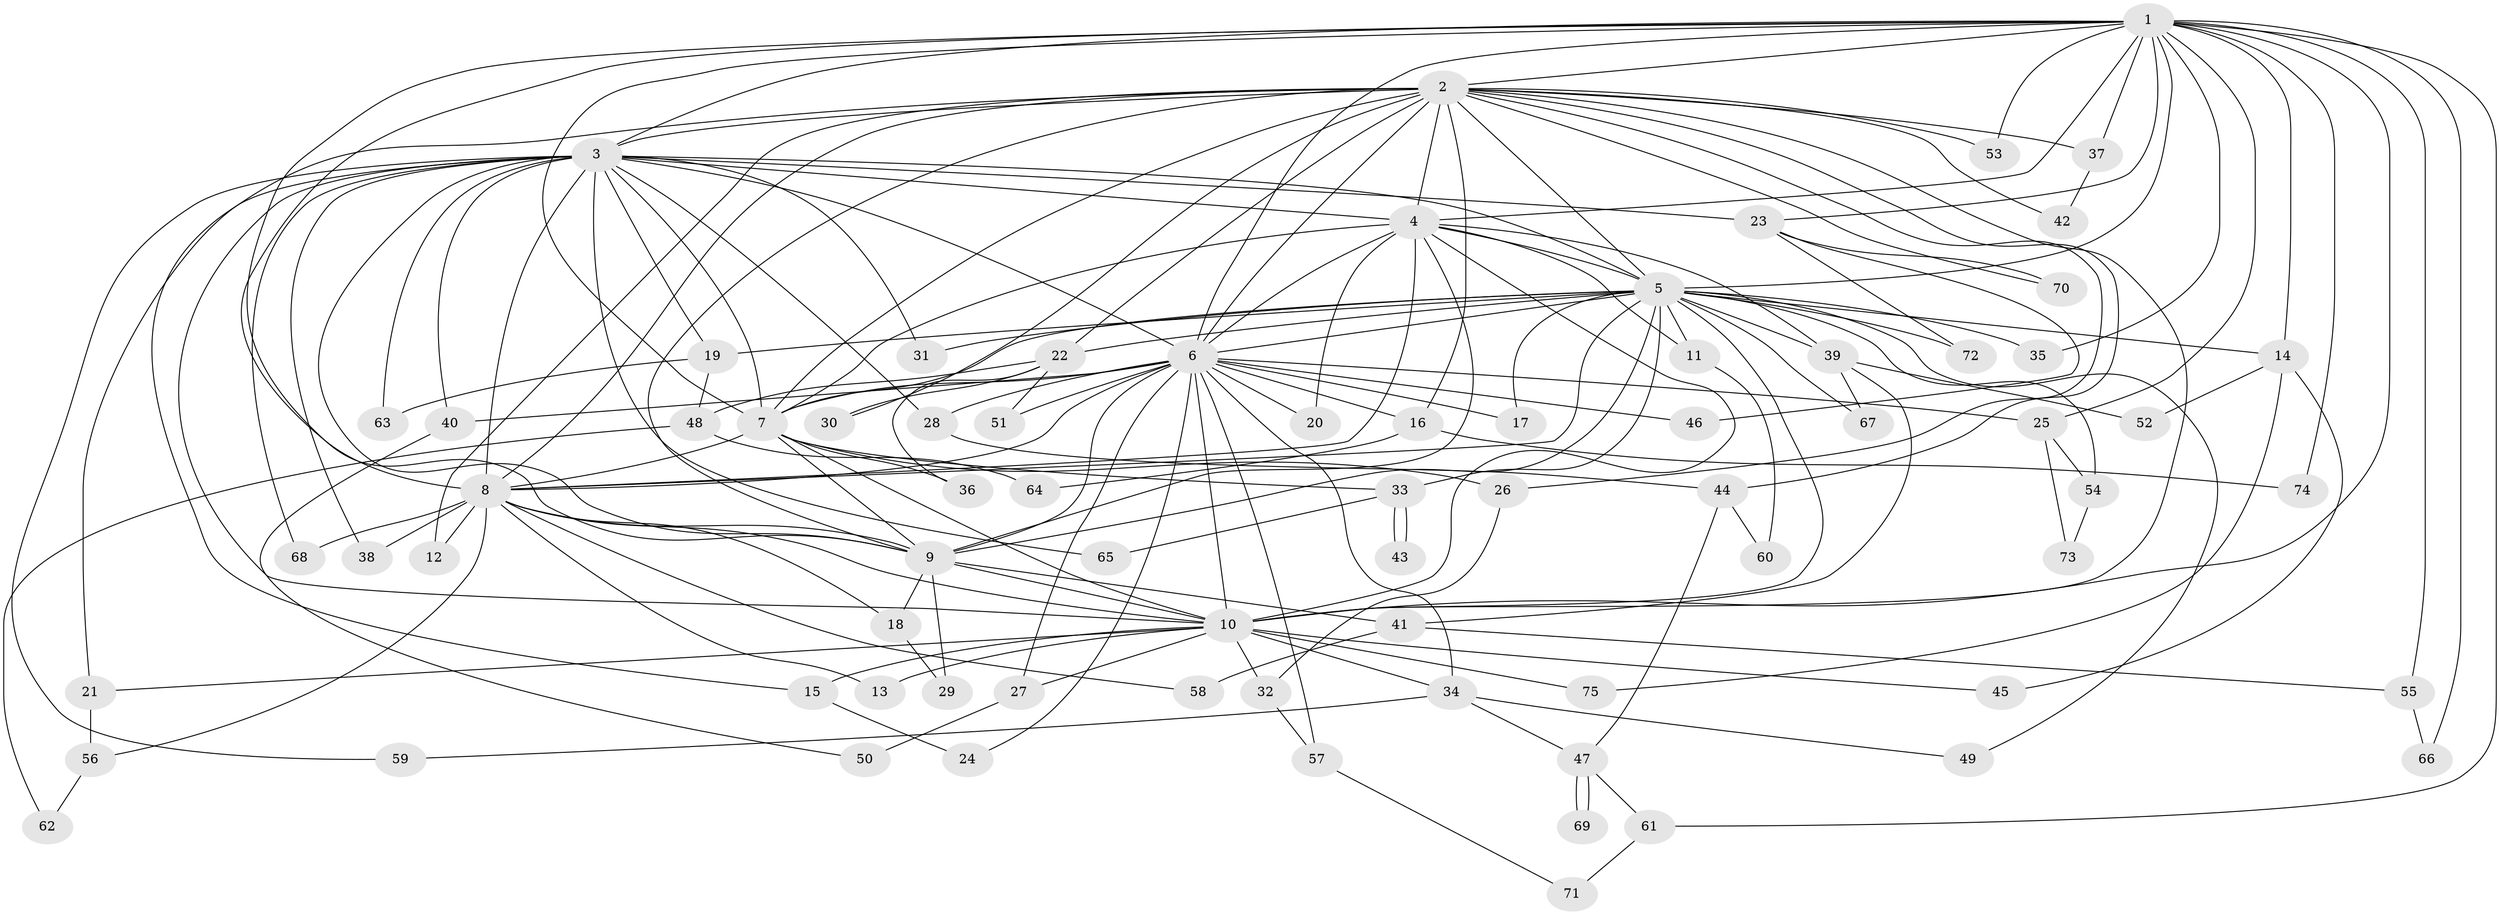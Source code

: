 // coarse degree distribution, {22: 0.018518518518518517, 16: 0.05555555555555555, 10: 0.018518518518518517, 21: 0.018518518518518517, 19: 0.018518518518518517, 13: 0.018518518518518517, 3: 0.2037037037037037, 2: 0.48148148148148145, 5: 0.037037037037037035, 6: 0.018518518518518517, 4: 0.07407407407407407, 7: 0.018518518518518517, 1: 0.018518518518518517}
// Generated by graph-tools (version 1.1) at 2025/23/03/03/25 07:23:43]
// undirected, 75 vertices, 175 edges
graph export_dot {
graph [start="1"]
  node [color=gray90,style=filled];
  1;
  2;
  3;
  4;
  5;
  6;
  7;
  8;
  9;
  10;
  11;
  12;
  13;
  14;
  15;
  16;
  17;
  18;
  19;
  20;
  21;
  22;
  23;
  24;
  25;
  26;
  27;
  28;
  29;
  30;
  31;
  32;
  33;
  34;
  35;
  36;
  37;
  38;
  39;
  40;
  41;
  42;
  43;
  44;
  45;
  46;
  47;
  48;
  49;
  50;
  51;
  52;
  53;
  54;
  55;
  56;
  57;
  58;
  59;
  60;
  61;
  62;
  63;
  64;
  65;
  66;
  67;
  68;
  69;
  70;
  71;
  72;
  73;
  74;
  75;
  1 -- 2;
  1 -- 3;
  1 -- 4;
  1 -- 5;
  1 -- 6;
  1 -- 7;
  1 -- 8;
  1 -- 9;
  1 -- 10;
  1 -- 14;
  1 -- 23;
  1 -- 25;
  1 -- 35;
  1 -- 37;
  1 -- 53;
  1 -- 55;
  1 -- 61;
  1 -- 66;
  1 -- 74;
  2 -- 3;
  2 -- 4;
  2 -- 5;
  2 -- 6;
  2 -- 7;
  2 -- 8;
  2 -- 9;
  2 -- 10;
  2 -- 12;
  2 -- 16;
  2 -- 21;
  2 -- 22;
  2 -- 26;
  2 -- 30;
  2 -- 37;
  2 -- 42;
  2 -- 44;
  2 -- 53;
  2 -- 70;
  3 -- 4;
  3 -- 5;
  3 -- 6;
  3 -- 7;
  3 -- 8;
  3 -- 9;
  3 -- 10;
  3 -- 15;
  3 -- 19;
  3 -- 23;
  3 -- 28;
  3 -- 31;
  3 -- 38;
  3 -- 40;
  3 -- 59;
  3 -- 63;
  3 -- 65;
  3 -- 68;
  4 -- 5;
  4 -- 6;
  4 -- 7;
  4 -- 8;
  4 -- 9;
  4 -- 10;
  4 -- 11;
  4 -- 20;
  4 -- 39;
  5 -- 6;
  5 -- 7;
  5 -- 8;
  5 -- 9;
  5 -- 10;
  5 -- 11;
  5 -- 14;
  5 -- 17;
  5 -- 19;
  5 -- 22;
  5 -- 31;
  5 -- 33;
  5 -- 35;
  5 -- 39;
  5 -- 49;
  5 -- 54;
  5 -- 67;
  5 -- 72;
  6 -- 7;
  6 -- 8;
  6 -- 9;
  6 -- 10;
  6 -- 16;
  6 -- 17;
  6 -- 20;
  6 -- 24;
  6 -- 25;
  6 -- 27;
  6 -- 28;
  6 -- 34;
  6 -- 40;
  6 -- 46;
  6 -- 51;
  6 -- 57;
  7 -- 8;
  7 -- 9;
  7 -- 10;
  7 -- 26;
  7 -- 33;
  7 -- 36;
  8 -- 9;
  8 -- 10;
  8 -- 12;
  8 -- 13;
  8 -- 18;
  8 -- 38;
  8 -- 56;
  8 -- 58;
  8 -- 68;
  9 -- 10;
  9 -- 18;
  9 -- 29;
  9 -- 41;
  10 -- 13;
  10 -- 15;
  10 -- 21;
  10 -- 27;
  10 -- 32;
  10 -- 34;
  10 -- 45;
  10 -- 75;
  11 -- 60;
  14 -- 45;
  14 -- 52;
  14 -- 75;
  15 -- 24;
  16 -- 64;
  16 -- 74;
  18 -- 29;
  19 -- 48;
  19 -- 63;
  21 -- 56;
  22 -- 30;
  22 -- 36;
  22 -- 48;
  22 -- 51;
  23 -- 46;
  23 -- 70;
  23 -- 72;
  25 -- 54;
  25 -- 73;
  26 -- 32;
  27 -- 50;
  28 -- 44;
  32 -- 57;
  33 -- 43;
  33 -- 43;
  33 -- 65;
  34 -- 47;
  34 -- 49;
  34 -- 59;
  37 -- 42;
  39 -- 41;
  39 -- 52;
  39 -- 67;
  40 -- 50;
  41 -- 55;
  41 -- 58;
  44 -- 47;
  44 -- 60;
  47 -- 61;
  47 -- 69;
  47 -- 69;
  48 -- 62;
  48 -- 64;
  54 -- 73;
  55 -- 66;
  56 -- 62;
  57 -- 71;
  61 -- 71;
}
